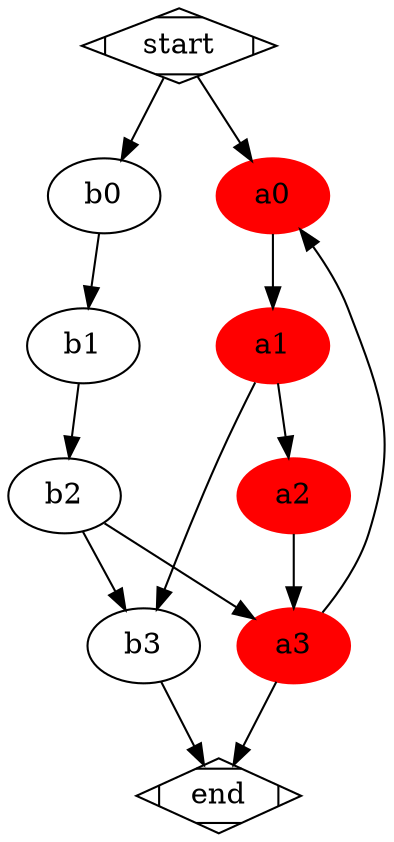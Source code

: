 digraph G {
	start [label=start shape=Mdiamond]
	end [label=end shape=Mdiamond]
	// process1
	{
		graph [color=lightgrey style=filled]
		node [color=red style=filled]
		a0 [label=a0]
		a1 [label=a1]
		a2 [label=a2]
		a3 [label=a3]
		a0 -> a1
		a1 -> a2
		a2 -> a3
		a3 -> a0
	}
	// process1
	{
		graph [style=filled]
		B [label=b0]
		C [label=b1]
		D [label=b2]
		E [label=b3]
		B -> C
		C -> D
		D -> E
	}
	start -> a0
	start -> B
	a1 -> E
	D -> a3
	a3 -> end
	E -> end
}
